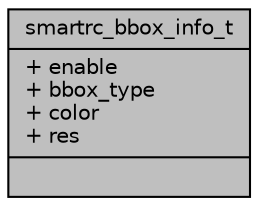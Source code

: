 digraph "smartrc_bbox_info_t"
{
 // INTERACTIVE_SVG=YES
 // LATEX_PDF_SIZE
  bgcolor="transparent";
  edge [fontname="Helvetica",fontsize="10",labelfontname="Helvetica",labelfontsize="10"];
  node [fontname="Helvetica",fontsize="10",shape=record];
  Node1 [label="{smartrc_bbox_info_t\n|+ enable\l+ bbox_type\l+ color\l+ res\l|}",height=0.2,width=0.4,color="black", fillcolor="grey75", style="filled", fontcolor="black",tooltip=" "];
}
